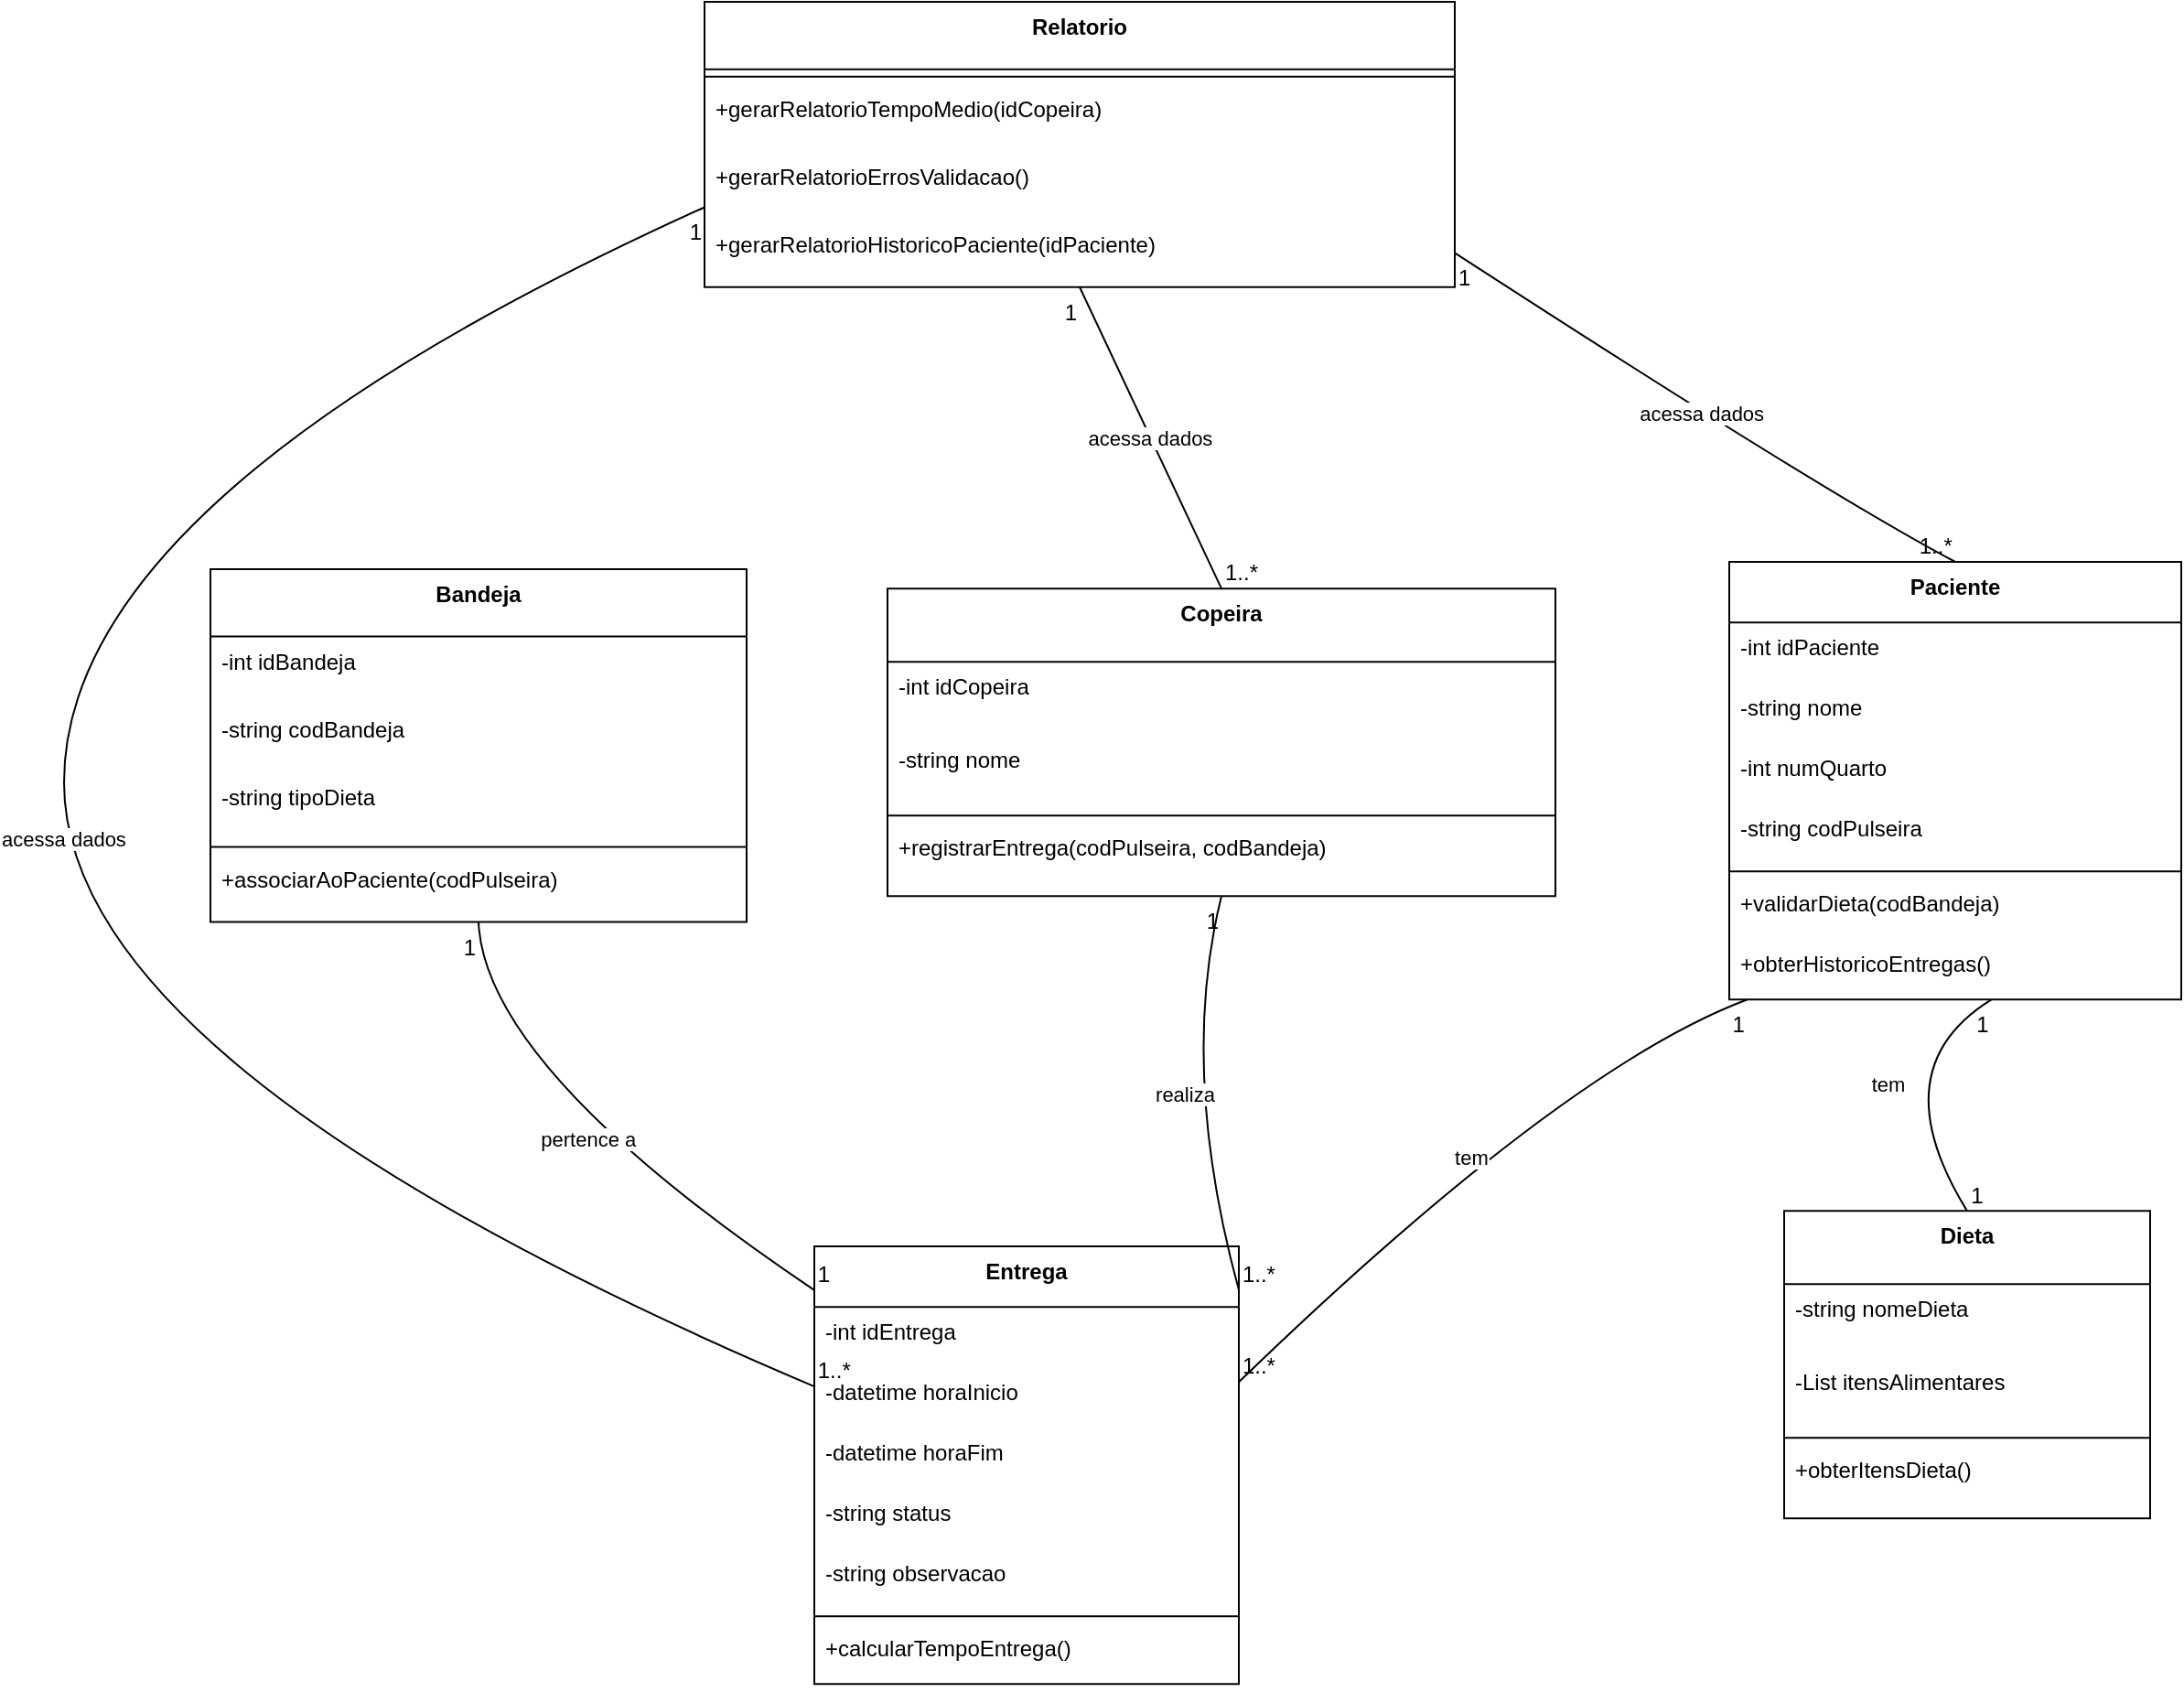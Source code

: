 <mxfile version="28.2.3">
  <diagram name="Página-1" id="nxPBbtS1HQVlopLpEBp2">
    <mxGraphModel dx="2911" dy="1124" grid="1" gridSize="10" guides="1" tooltips="1" connect="1" arrows="1" fold="1" page="1" pageScale="1" pageWidth="827" pageHeight="1169" background="#ffffff" math="0" shadow="0">
      <root>
        <mxCell id="0" />
        <mxCell id="1" parent="0" />
        <mxCell id="63zUbV-zmZv_8pJIS2f6-1" value="Paciente" style="swimlane;fontStyle=1;align=center;verticalAlign=top;childLayout=stackLayout;horizontal=1;startSize=33.143;horizontalStack=0;resizeParent=1;resizeParentMax=0;resizeLast=0;collapsible=0;marginBottom=0;" vertex="1" parent="1">
          <mxGeometry x="830" y="426" width="247" height="239.143" as="geometry" />
        </mxCell>
        <mxCell id="63zUbV-zmZv_8pJIS2f6-2" value="-int idPaciente" style="text;strokeColor=none;fillColor=none;align=left;verticalAlign=top;spacingLeft=4;spacingRight=4;overflow=hidden;rotatable=0;points=[[0,0.5],[1,0.5]];portConstraint=eastwest;" vertex="1" parent="63zUbV-zmZv_8pJIS2f6-1">
          <mxGeometry y="33.143" width="247" height="33" as="geometry" />
        </mxCell>
        <mxCell id="63zUbV-zmZv_8pJIS2f6-3" value="-string nome" style="text;strokeColor=none;fillColor=none;align=left;verticalAlign=top;spacingLeft=4;spacingRight=4;overflow=hidden;rotatable=0;points=[[0,0.5],[1,0.5]];portConstraint=eastwest;" vertex="1" parent="63zUbV-zmZv_8pJIS2f6-1">
          <mxGeometry y="66.143" width="247" height="33" as="geometry" />
        </mxCell>
        <mxCell id="63zUbV-zmZv_8pJIS2f6-4" value="-int numQuarto" style="text;strokeColor=none;fillColor=none;align=left;verticalAlign=top;spacingLeft=4;spacingRight=4;overflow=hidden;rotatable=0;points=[[0,0.5],[1,0.5]];portConstraint=eastwest;" vertex="1" parent="63zUbV-zmZv_8pJIS2f6-1">
          <mxGeometry y="99.143" width="247" height="33" as="geometry" />
        </mxCell>
        <mxCell id="63zUbV-zmZv_8pJIS2f6-5" value="-string codPulseira" style="text;strokeColor=none;fillColor=none;align=left;verticalAlign=top;spacingLeft=4;spacingRight=4;overflow=hidden;rotatable=0;points=[[0,0.5],[1,0.5]];portConstraint=eastwest;" vertex="1" parent="63zUbV-zmZv_8pJIS2f6-1">
          <mxGeometry y="132.143" width="247" height="33" as="geometry" />
        </mxCell>
        <mxCell id="63zUbV-zmZv_8pJIS2f6-6" style="line;strokeWidth=1;fillColor=none;align=left;verticalAlign=middle;spacingTop=-1;spacingLeft=3;spacingRight=3;rotatable=0;labelPosition=right;points=[];portConstraint=eastwest;strokeColor=inherit;" vertex="1" parent="63zUbV-zmZv_8pJIS2f6-1">
          <mxGeometry y="165.143" width="247" height="8" as="geometry" />
        </mxCell>
        <mxCell id="63zUbV-zmZv_8pJIS2f6-7" value="+validarDieta(codBandeja)" style="text;strokeColor=none;fillColor=none;align=left;verticalAlign=top;spacingLeft=4;spacingRight=4;overflow=hidden;rotatable=0;points=[[0,0.5],[1,0.5]];portConstraint=eastwest;" vertex="1" parent="63zUbV-zmZv_8pJIS2f6-1">
          <mxGeometry y="173.143" width="247" height="33" as="geometry" />
        </mxCell>
        <mxCell id="63zUbV-zmZv_8pJIS2f6-8" value="+obterHistoricoEntregas()" style="text;strokeColor=none;fillColor=none;align=left;verticalAlign=top;spacingLeft=4;spacingRight=4;overflow=hidden;rotatable=0;points=[[0,0.5],[1,0.5]];portConstraint=eastwest;" vertex="1" parent="63zUbV-zmZv_8pJIS2f6-1">
          <mxGeometry y="206.143" width="247" height="33" as="geometry" />
        </mxCell>
        <mxCell id="63zUbV-zmZv_8pJIS2f6-9" value="Bandeja" style="swimlane;fontStyle=1;align=center;verticalAlign=top;childLayout=stackLayout;horizontal=1;startSize=36.8;horizontalStack=0;resizeParent=1;resizeParentMax=0;resizeLast=0;collapsible=0;marginBottom=0;" vertex="1" parent="1">
          <mxGeometry y="430" width="293" height="192.8" as="geometry" />
        </mxCell>
        <mxCell id="63zUbV-zmZv_8pJIS2f6-10" value="-int idBandeja" style="text;strokeColor=none;fillColor=none;align=left;verticalAlign=top;spacingLeft=4;spacingRight=4;overflow=hidden;rotatable=0;points=[[0,0.5],[1,0.5]];portConstraint=eastwest;" vertex="1" parent="63zUbV-zmZv_8pJIS2f6-9">
          <mxGeometry y="36.8" width="293" height="37" as="geometry" />
        </mxCell>
        <mxCell id="63zUbV-zmZv_8pJIS2f6-11" value="-string codBandeja" style="text;strokeColor=none;fillColor=none;align=left;verticalAlign=top;spacingLeft=4;spacingRight=4;overflow=hidden;rotatable=0;points=[[0,0.5],[1,0.5]];portConstraint=eastwest;" vertex="1" parent="63zUbV-zmZv_8pJIS2f6-9">
          <mxGeometry y="73.8" width="293" height="37" as="geometry" />
        </mxCell>
        <mxCell id="63zUbV-zmZv_8pJIS2f6-12" value="-string tipoDieta" style="text;strokeColor=none;fillColor=none;align=left;verticalAlign=top;spacingLeft=4;spacingRight=4;overflow=hidden;rotatable=0;points=[[0,0.5],[1,0.5]];portConstraint=eastwest;" vertex="1" parent="63zUbV-zmZv_8pJIS2f6-9">
          <mxGeometry y="110.8" width="293" height="37" as="geometry" />
        </mxCell>
        <mxCell id="63zUbV-zmZv_8pJIS2f6-13" style="line;strokeWidth=1;fillColor=none;align=left;verticalAlign=middle;spacingTop=-1;spacingLeft=3;spacingRight=3;rotatable=0;labelPosition=right;points=[];portConstraint=eastwest;strokeColor=inherit;" vertex="1" parent="63zUbV-zmZv_8pJIS2f6-9">
          <mxGeometry y="147.8" width="293" height="8" as="geometry" />
        </mxCell>
        <mxCell id="63zUbV-zmZv_8pJIS2f6-14" value="+associarAoPaciente(codPulseira)" style="text;strokeColor=none;fillColor=none;align=left;verticalAlign=top;spacingLeft=4;spacingRight=4;overflow=hidden;rotatable=0;points=[[0,0.5],[1,0.5]];portConstraint=eastwest;" vertex="1" parent="63zUbV-zmZv_8pJIS2f6-9">
          <mxGeometry y="155.8" width="293" height="37" as="geometry" />
        </mxCell>
        <mxCell id="63zUbV-zmZv_8pJIS2f6-15" value="Copeira" style="swimlane;fontStyle=1;align=center;verticalAlign=top;childLayout=stackLayout;horizontal=1;startSize=40;horizontalStack=0;resizeParent=1;resizeParentMax=0;resizeLast=0;collapsible=0;marginBottom=0;" vertex="1" parent="1">
          <mxGeometry x="370" y="440.57" width="365" height="168" as="geometry" />
        </mxCell>
        <mxCell id="63zUbV-zmZv_8pJIS2f6-16" value="-int idCopeira" style="text;strokeColor=none;fillColor=none;align=left;verticalAlign=top;spacingLeft=4;spacingRight=4;overflow=hidden;rotatable=0;points=[[0,0.5],[1,0.5]];portConstraint=eastwest;" vertex="1" parent="63zUbV-zmZv_8pJIS2f6-15">
          <mxGeometry y="40" width="365" height="40" as="geometry" />
        </mxCell>
        <mxCell id="63zUbV-zmZv_8pJIS2f6-17" value="-string nome" style="text;strokeColor=none;fillColor=none;align=left;verticalAlign=top;spacingLeft=4;spacingRight=4;overflow=hidden;rotatable=0;points=[[0,0.5],[1,0.5]];portConstraint=eastwest;" vertex="1" parent="63zUbV-zmZv_8pJIS2f6-15">
          <mxGeometry y="80" width="365" height="40" as="geometry" />
        </mxCell>
        <mxCell id="63zUbV-zmZv_8pJIS2f6-18" style="line;strokeWidth=1;fillColor=none;align=left;verticalAlign=middle;spacingTop=-1;spacingLeft=3;spacingRight=3;rotatable=0;labelPosition=right;points=[];portConstraint=eastwest;strokeColor=inherit;" vertex="1" parent="63zUbV-zmZv_8pJIS2f6-15">
          <mxGeometry y="120" width="365" height="8" as="geometry" />
        </mxCell>
        <mxCell id="63zUbV-zmZv_8pJIS2f6-19" value="+registrarEntrega(codPulseira, codBandeja)" style="text;strokeColor=none;fillColor=none;align=left;verticalAlign=top;spacingLeft=4;spacingRight=4;overflow=hidden;rotatable=0;points=[[0,0.5],[1,0.5]];portConstraint=eastwest;" vertex="1" parent="63zUbV-zmZv_8pJIS2f6-15">
          <mxGeometry y="128" width="365" height="40" as="geometry" />
        </mxCell>
        <mxCell id="63zUbV-zmZv_8pJIS2f6-20" value="Entrega" style="swimlane;fontStyle=1;align=center;verticalAlign=top;childLayout=stackLayout;horizontal=1;startSize=33.143;horizontalStack=0;resizeParent=1;resizeParentMax=0;resizeLast=0;collapsible=0;marginBottom=0;" vertex="1" parent="1">
          <mxGeometry x="330" y="800" width="232" height="239.143" as="geometry" />
        </mxCell>
        <mxCell id="63zUbV-zmZv_8pJIS2f6-21" value="-int idEntrega" style="text;strokeColor=none;fillColor=none;align=left;verticalAlign=top;spacingLeft=4;spacingRight=4;overflow=hidden;rotatable=0;points=[[0,0.5],[1,0.5]];portConstraint=eastwest;" vertex="1" parent="63zUbV-zmZv_8pJIS2f6-20">
          <mxGeometry y="33.143" width="232" height="33" as="geometry" />
        </mxCell>
        <mxCell id="63zUbV-zmZv_8pJIS2f6-22" value="-datetime horaInicio" style="text;strokeColor=none;fillColor=none;align=left;verticalAlign=top;spacingLeft=4;spacingRight=4;overflow=hidden;rotatable=0;points=[[0,0.5],[1,0.5]];portConstraint=eastwest;" vertex="1" parent="63zUbV-zmZv_8pJIS2f6-20">
          <mxGeometry y="66.143" width="232" height="33" as="geometry" />
        </mxCell>
        <mxCell id="63zUbV-zmZv_8pJIS2f6-23" value="-datetime horaFim" style="text;strokeColor=none;fillColor=none;align=left;verticalAlign=top;spacingLeft=4;spacingRight=4;overflow=hidden;rotatable=0;points=[[0,0.5],[1,0.5]];portConstraint=eastwest;" vertex="1" parent="63zUbV-zmZv_8pJIS2f6-20">
          <mxGeometry y="99.143" width="232" height="33" as="geometry" />
        </mxCell>
        <mxCell id="63zUbV-zmZv_8pJIS2f6-24" value="-string status" style="text;strokeColor=none;fillColor=none;align=left;verticalAlign=top;spacingLeft=4;spacingRight=4;overflow=hidden;rotatable=0;points=[[0,0.5],[1,0.5]];portConstraint=eastwest;" vertex="1" parent="63zUbV-zmZv_8pJIS2f6-20">
          <mxGeometry y="132.143" width="232" height="33" as="geometry" />
        </mxCell>
        <mxCell id="63zUbV-zmZv_8pJIS2f6-25" value="-string observacao" style="text;strokeColor=none;fillColor=none;align=left;verticalAlign=top;spacingLeft=4;spacingRight=4;overflow=hidden;rotatable=0;points=[[0,0.5],[1,0.5]];portConstraint=eastwest;" vertex="1" parent="63zUbV-zmZv_8pJIS2f6-20">
          <mxGeometry y="165.143" width="232" height="33" as="geometry" />
        </mxCell>
        <mxCell id="63zUbV-zmZv_8pJIS2f6-26" style="line;strokeWidth=1;fillColor=none;align=left;verticalAlign=middle;spacingTop=-1;spacingLeft=3;spacingRight=3;rotatable=0;labelPosition=right;points=[];portConstraint=eastwest;strokeColor=inherit;" vertex="1" parent="63zUbV-zmZv_8pJIS2f6-20">
          <mxGeometry y="198.143" width="232" height="8" as="geometry" />
        </mxCell>
        <mxCell id="63zUbV-zmZv_8pJIS2f6-27" value="+calcularTempoEntrega()" style="text;strokeColor=none;fillColor=none;align=left;verticalAlign=top;spacingLeft=4;spacingRight=4;overflow=hidden;rotatable=0;points=[[0,0.5],[1,0.5]];portConstraint=eastwest;" vertex="1" parent="63zUbV-zmZv_8pJIS2f6-20">
          <mxGeometry y="206.143" width="232" height="33" as="geometry" />
        </mxCell>
        <mxCell id="63zUbV-zmZv_8pJIS2f6-28" value="Relatorio" style="swimlane;fontStyle=1;align=center;verticalAlign=top;childLayout=stackLayout;horizontal=1;startSize=36.889;horizontalStack=0;resizeParent=1;resizeParentMax=0;resizeLast=0;collapsible=0;marginBottom=0;" vertex="1" parent="1">
          <mxGeometry x="270" y="120" width="410" height="155.889" as="geometry" />
        </mxCell>
        <mxCell id="63zUbV-zmZv_8pJIS2f6-29" style="line;strokeWidth=1;fillColor=none;align=left;verticalAlign=middle;spacingTop=-1;spacingLeft=3;spacingRight=3;rotatable=0;labelPosition=right;points=[];portConstraint=eastwest;strokeColor=inherit;" vertex="1" parent="63zUbV-zmZv_8pJIS2f6-28">
          <mxGeometry y="36.889" width="410" height="8" as="geometry" />
        </mxCell>
        <mxCell id="63zUbV-zmZv_8pJIS2f6-30" value="+gerarRelatorioTempoMedio(idCopeira)" style="text;strokeColor=none;fillColor=none;align=left;verticalAlign=top;spacingLeft=4;spacingRight=4;overflow=hidden;rotatable=0;points=[[0,0.5],[1,0.5]];portConstraint=eastwest;" vertex="1" parent="63zUbV-zmZv_8pJIS2f6-28">
          <mxGeometry y="44.889" width="410" height="37" as="geometry" />
        </mxCell>
        <mxCell id="63zUbV-zmZv_8pJIS2f6-31" value="+gerarRelatorioErrosValidacao()" style="text;strokeColor=none;fillColor=none;align=left;verticalAlign=top;spacingLeft=4;spacingRight=4;overflow=hidden;rotatable=0;points=[[0,0.5],[1,0.5]];portConstraint=eastwest;" vertex="1" parent="63zUbV-zmZv_8pJIS2f6-28">
          <mxGeometry y="81.889" width="410" height="37" as="geometry" />
        </mxCell>
        <mxCell id="63zUbV-zmZv_8pJIS2f6-32" value="+gerarRelatorioHistoricoPaciente(idPaciente)" style="text;strokeColor=none;fillColor=none;align=left;verticalAlign=top;spacingLeft=4;spacingRight=4;overflow=hidden;rotatable=0;points=[[0,0.5],[1,0.5]];portConstraint=eastwest;" vertex="1" parent="63zUbV-zmZv_8pJIS2f6-28">
          <mxGeometry y="118.889" width="410" height="37" as="geometry" />
        </mxCell>
        <mxCell id="63zUbV-zmZv_8pJIS2f6-33" value="Dieta" style="swimlane;fontStyle=1;align=center;verticalAlign=top;childLayout=stackLayout;horizontal=1;startSize=40;horizontalStack=0;resizeParent=1;resizeParentMax=0;resizeLast=0;collapsible=0;marginBottom=0;" vertex="1" parent="1">
          <mxGeometry x="860" y="780.68" width="200" height="168" as="geometry" />
        </mxCell>
        <mxCell id="63zUbV-zmZv_8pJIS2f6-34" value="-string nomeDieta" style="text;strokeColor=none;fillColor=none;align=left;verticalAlign=top;spacingLeft=4;spacingRight=4;overflow=hidden;rotatable=0;points=[[0,0.5],[1,0.5]];portConstraint=eastwest;" vertex="1" parent="63zUbV-zmZv_8pJIS2f6-33">
          <mxGeometry y="40" width="200" height="40" as="geometry" />
        </mxCell>
        <mxCell id="63zUbV-zmZv_8pJIS2f6-35" value="-List itensAlimentares" style="text;strokeColor=none;fillColor=none;align=left;verticalAlign=top;spacingLeft=4;spacingRight=4;overflow=hidden;rotatable=0;points=[[0,0.5],[1,0.5]];portConstraint=eastwest;" vertex="1" parent="63zUbV-zmZv_8pJIS2f6-33">
          <mxGeometry y="80" width="200" height="40" as="geometry" />
        </mxCell>
        <mxCell id="63zUbV-zmZv_8pJIS2f6-36" style="line;strokeWidth=1;fillColor=none;align=left;verticalAlign=middle;spacingTop=-1;spacingLeft=3;spacingRight=3;rotatable=0;labelPosition=right;points=[];portConstraint=eastwest;strokeColor=inherit;" vertex="1" parent="63zUbV-zmZv_8pJIS2f6-33">
          <mxGeometry y="120" width="200" height="8" as="geometry" />
        </mxCell>
        <mxCell id="63zUbV-zmZv_8pJIS2f6-37" value="+obterItensDieta()" style="text;strokeColor=none;fillColor=none;align=left;verticalAlign=top;spacingLeft=4;spacingRight=4;overflow=hidden;rotatable=0;points=[[0,0.5],[1,0.5]];portConstraint=eastwest;" vertex="1" parent="63zUbV-zmZv_8pJIS2f6-33">
          <mxGeometry y="128" width="200" height="40" as="geometry" />
        </mxCell>
        <mxCell id="63zUbV-zmZv_8pJIS2f6-38" value="tem" style="curved=1;startArrow=none;endArrow=none;exitX=0.04;exitY=1;entryX=1;entryY=0.31;rounded=0;" edge="1" parent="1" source="63zUbV-zmZv_8pJIS2f6-1" target="63zUbV-zmZv_8pJIS2f6-20">
          <mxGeometry relative="1" as="geometry">
            <Array as="points">
              <mxPoint x="739" y="703" />
            </Array>
          </mxGeometry>
        </mxCell>
        <mxCell id="63zUbV-zmZv_8pJIS2f6-39" value="1" style="edgeLabel;resizable=0;labelBackgroundColor=none;fontSize=12;align=right;verticalAlign=top;" vertex="1" parent="63zUbV-zmZv_8pJIS2f6-38">
          <mxGeometry x="-1" relative="1" as="geometry" />
        </mxCell>
        <mxCell id="63zUbV-zmZv_8pJIS2f6-40" value="1..*" style="edgeLabel;resizable=0;labelBackgroundColor=none;fontSize=12;align=left;verticalAlign=bottom;" vertex="1" parent="63zUbV-zmZv_8pJIS2f6-38">
          <mxGeometry x="1" relative="1" as="geometry" />
        </mxCell>
        <mxCell id="63zUbV-zmZv_8pJIS2f6-41" value="realiza" style="curved=1;startArrow=none;endArrow=none;exitX=0.5;exitY=1;entryX=1;entryY=0.1;rounded=0;" edge="1" parent="1" source="63zUbV-zmZv_8pJIS2f6-15" target="63zUbV-zmZv_8pJIS2f6-20">
          <mxGeometry relative="1" as="geometry">
            <Array as="points">
              <mxPoint x="529" y="703" />
            </Array>
          </mxGeometry>
        </mxCell>
        <mxCell id="63zUbV-zmZv_8pJIS2f6-42" value="1" style="edgeLabel;resizable=0;labelBackgroundColor=none;fontSize=12;align=right;verticalAlign=top;" vertex="1" parent="63zUbV-zmZv_8pJIS2f6-41">
          <mxGeometry x="-1" relative="1" as="geometry" />
        </mxCell>
        <mxCell id="63zUbV-zmZv_8pJIS2f6-43" value="1..*" style="edgeLabel;resizable=0;labelBackgroundColor=none;fontSize=12;align=left;verticalAlign=bottom;" vertex="1" parent="63zUbV-zmZv_8pJIS2f6-41">
          <mxGeometry x="1" relative="1" as="geometry" />
        </mxCell>
        <mxCell id="63zUbV-zmZv_8pJIS2f6-44" value="pertence a" style="curved=1;startArrow=none;endArrow=none;exitX=0.5;exitY=1;entryX=0;entryY=0.1;rounded=0;" edge="1" parent="1" source="63zUbV-zmZv_8pJIS2f6-9" target="63zUbV-zmZv_8pJIS2f6-20">
          <mxGeometry relative="1" as="geometry">
            <Array as="points">
              <mxPoint x="150" y="703" />
            </Array>
          </mxGeometry>
        </mxCell>
        <mxCell id="63zUbV-zmZv_8pJIS2f6-45" value="1" style="edgeLabel;resizable=0;labelBackgroundColor=none;fontSize=12;align=right;verticalAlign=top;" vertex="1" parent="63zUbV-zmZv_8pJIS2f6-44">
          <mxGeometry x="-1" relative="1" as="geometry" />
        </mxCell>
        <mxCell id="63zUbV-zmZv_8pJIS2f6-46" value="1" style="edgeLabel;resizable=0;labelBackgroundColor=none;fontSize=12;align=left;verticalAlign=bottom;" vertex="1" parent="63zUbV-zmZv_8pJIS2f6-44">
          <mxGeometry x="1" relative="1" as="geometry" />
        </mxCell>
        <mxCell id="63zUbV-zmZv_8pJIS2f6-47" value="acessa dados" style="curved=1;startArrow=none;endArrow=none;exitX=0;exitY=0.72;entryX=0;entryY=0.32;rounded=0;" edge="1" parent="1" source="63zUbV-zmZv_8pJIS2f6-28" target="63zUbV-zmZv_8pJIS2f6-20">
          <mxGeometry relative="1" as="geometry">
            <Array as="points">
              <mxPoint x="-80" y="390" />
              <mxPoint x="-80" y="703" />
            </Array>
          </mxGeometry>
        </mxCell>
        <mxCell id="63zUbV-zmZv_8pJIS2f6-48" value="1" style="edgeLabel;resizable=0;labelBackgroundColor=none;fontSize=12;align=right;verticalAlign=top;" vertex="1" parent="63zUbV-zmZv_8pJIS2f6-47">
          <mxGeometry x="-1" relative="1" as="geometry" />
        </mxCell>
        <mxCell id="63zUbV-zmZv_8pJIS2f6-49" value="1..*" style="edgeLabel;resizable=0;labelBackgroundColor=none;fontSize=12;align=left;verticalAlign=bottom;" vertex="1" parent="63zUbV-zmZv_8pJIS2f6-47">
          <mxGeometry x="1" relative="1" as="geometry" />
        </mxCell>
        <mxCell id="63zUbV-zmZv_8pJIS2f6-50" value="acessa dados" style="curved=1;startArrow=none;endArrow=none;exitX=1;exitY=0.88;entryX=0.5;entryY=0;rounded=0;" edge="1" parent="1" source="63zUbV-zmZv_8pJIS2f6-28" target="63zUbV-zmZv_8pJIS2f6-1">
          <mxGeometry relative="1" as="geometry">
            <Array as="points">
              <mxPoint x="885" y="390" />
            </Array>
          </mxGeometry>
        </mxCell>
        <mxCell id="63zUbV-zmZv_8pJIS2f6-51" value="1" style="edgeLabel;resizable=0;labelBackgroundColor=none;fontSize=12;align=left;verticalAlign=top;" vertex="1" parent="63zUbV-zmZv_8pJIS2f6-50">
          <mxGeometry x="-1" relative="1" as="geometry" />
        </mxCell>
        <mxCell id="63zUbV-zmZv_8pJIS2f6-52" value="1..*" style="edgeLabel;resizable=0;labelBackgroundColor=none;fontSize=12;align=right;verticalAlign=bottom;" vertex="1" parent="63zUbV-zmZv_8pJIS2f6-50">
          <mxGeometry x="1" relative="1" as="geometry" />
        </mxCell>
        <mxCell id="63zUbV-zmZv_8pJIS2f6-53" value="acessa dados" style="curved=1;startArrow=none;endArrow=none;exitX=0.5;exitY=1;entryX=0.5;entryY=0;rounded=0;" edge="1" parent="1" source="63zUbV-zmZv_8pJIS2f6-28" target="63zUbV-zmZv_8pJIS2f6-15">
          <mxGeometry relative="1" as="geometry">
            <Array as="points" />
          </mxGeometry>
        </mxCell>
        <mxCell id="63zUbV-zmZv_8pJIS2f6-54" value="1" style="edgeLabel;resizable=0;labelBackgroundColor=none;fontSize=12;align=right;verticalAlign=top;" vertex="1" parent="63zUbV-zmZv_8pJIS2f6-53">
          <mxGeometry x="-1" relative="1" as="geometry" />
        </mxCell>
        <mxCell id="63zUbV-zmZv_8pJIS2f6-55" value="1..*" style="edgeLabel;resizable=0;labelBackgroundColor=none;fontSize=12;align=left;verticalAlign=bottom;" vertex="1" parent="63zUbV-zmZv_8pJIS2f6-53">
          <mxGeometry x="1" relative="1" as="geometry" />
        </mxCell>
        <mxCell id="63zUbV-zmZv_8pJIS2f6-56" value="tem" style="curved=1;startArrow=none;endArrow=none;exitX=0.58;exitY=1;entryX=0.5;entryY=0;rounded=0;" edge="1" parent="1" source="63zUbV-zmZv_8pJIS2f6-1" target="63zUbV-zmZv_8pJIS2f6-33">
          <mxGeometry relative="1" as="geometry">
            <Array as="points">
              <mxPoint x="912" y="703" />
            </Array>
          </mxGeometry>
        </mxCell>
        <mxCell id="63zUbV-zmZv_8pJIS2f6-57" value="1" style="edgeLabel;resizable=0;labelBackgroundColor=none;fontSize=12;align=right;verticalAlign=top;" vertex="1" parent="63zUbV-zmZv_8pJIS2f6-56">
          <mxGeometry x="-1" relative="1" as="geometry" />
        </mxCell>
        <mxCell id="63zUbV-zmZv_8pJIS2f6-58" value="1" style="edgeLabel;resizable=0;labelBackgroundColor=none;fontSize=12;align=left;verticalAlign=bottom;" vertex="1" parent="63zUbV-zmZv_8pJIS2f6-56">
          <mxGeometry x="1" relative="1" as="geometry" />
        </mxCell>
      </root>
    </mxGraphModel>
  </diagram>
</mxfile>
